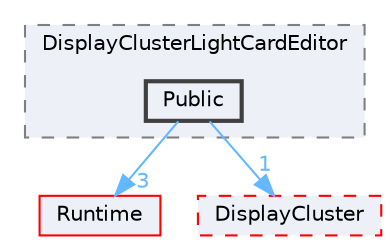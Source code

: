 digraph "Public"
{
 // INTERACTIVE_SVG=YES
 // LATEX_PDF_SIZE
  bgcolor="transparent";
  edge [fontname=Helvetica,fontsize=10,labelfontname=Helvetica,labelfontsize=10];
  node [fontname=Helvetica,fontsize=10,shape=box,height=0.2,width=0.4];
  compound=true
  subgraph clusterdir_ab88eb87d4fbc95cef06c73996b3ce37 {
    graph [ bgcolor="#edf0f7", pencolor="grey50", label="DisplayClusterLightCardEditor", fontname=Helvetica,fontsize=10 style="filled,dashed", URL="dir_ab88eb87d4fbc95cef06c73996b3ce37.html",tooltip=""]
  dir_b7d297e2d0221c01756c21e8e77730f1 [label="Public", fillcolor="#edf0f7", color="grey25", style="filled,bold", URL="dir_b7d297e2d0221c01756c21e8e77730f1.html",tooltip=""];
  }
  dir_7536b172fbd480bfd146a1b1acd6856b [label="Runtime", fillcolor="#edf0f7", color="red", style="filled", URL="dir_7536b172fbd480bfd146a1b1acd6856b.html",tooltip=""];
  dir_d83c855bf8b66896400089d2317d0824 [label="DisplayCluster", fillcolor="#edf0f7", color="red", style="filled,dashed", URL="dir_d83c855bf8b66896400089d2317d0824.html",tooltip=""];
  dir_b7d297e2d0221c01756c21e8e77730f1->dir_7536b172fbd480bfd146a1b1acd6856b [headlabel="3", labeldistance=1.5 headhref="dir_000887_000984.html" href="dir_000887_000984.html" color="steelblue1" fontcolor="steelblue1"];
  dir_b7d297e2d0221c01756c21e8e77730f1->dir_d83c855bf8b66896400089d2317d0824 [headlabel="1", labeldistance=1.5 headhref="dir_000887_000316.html" href="dir_000887_000316.html" color="steelblue1" fontcolor="steelblue1"];
}
